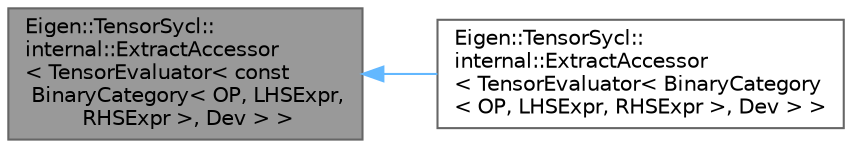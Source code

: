 digraph "Eigen::TensorSycl::internal::ExtractAccessor&lt; TensorEvaluator&lt; const BinaryCategory&lt; OP, LHSExpr, RHSExpr &gt;, Dev &gt; &gt;"
{
 // LATEX_PDF_SIZE
  bgcolor="transparent";
  edge [fontname=Helvetica,fontsize=10,labelfontname=Helvetica,labelfontsize=10];
  node [fontname=Helvetica,fontsize=10,shape=box,height=0.2,width=0.4];
  rankdir="LR";
  Node1 [id="Node000001",label="Eigen::TensorSycl::\linternal::ExtractAccessor\l\< TensorEvaluator\< const\l BinaryCategory\< OP, LHSExpr,\l RHSExpr \>, Dev \> \>",height=0.2,width=0.4,color="gray40", fillcolor="grey60", style="filled", fontcolor="black",tooltip="specialisation of the ExtractAccessor struct when the node type is const TensorCwiseBinaryOp"];
  Node1 -> Node2 [id="edge1_Node000001_Node000002",dir="back",color="steelblue1",style="solid",tooltip=" "];
  Node2 [id="Node000002",label="Eigen::TensorSycl::\linternal::ExtractAccessor\l\< TensorEvaluator\< BinaryCategory\l\< OP, LHSExpr, RHSExpr \>, Dev \> \>",height=0.2,width=0.4,color="gray40", fillcolor="white", style="filled",URL="$struct_eigen_1_1_tensor_sycl_1_1internal_1_1_extract_accessor_3_01_tensor_evaluator_3_01_binary_6539dfdd8ebae0bc4a33defdc23ba0ac.html",tooltip="specialisation of the ExtractAccessor struct when the node type is TensorCwiseBinaryOp"];
}
